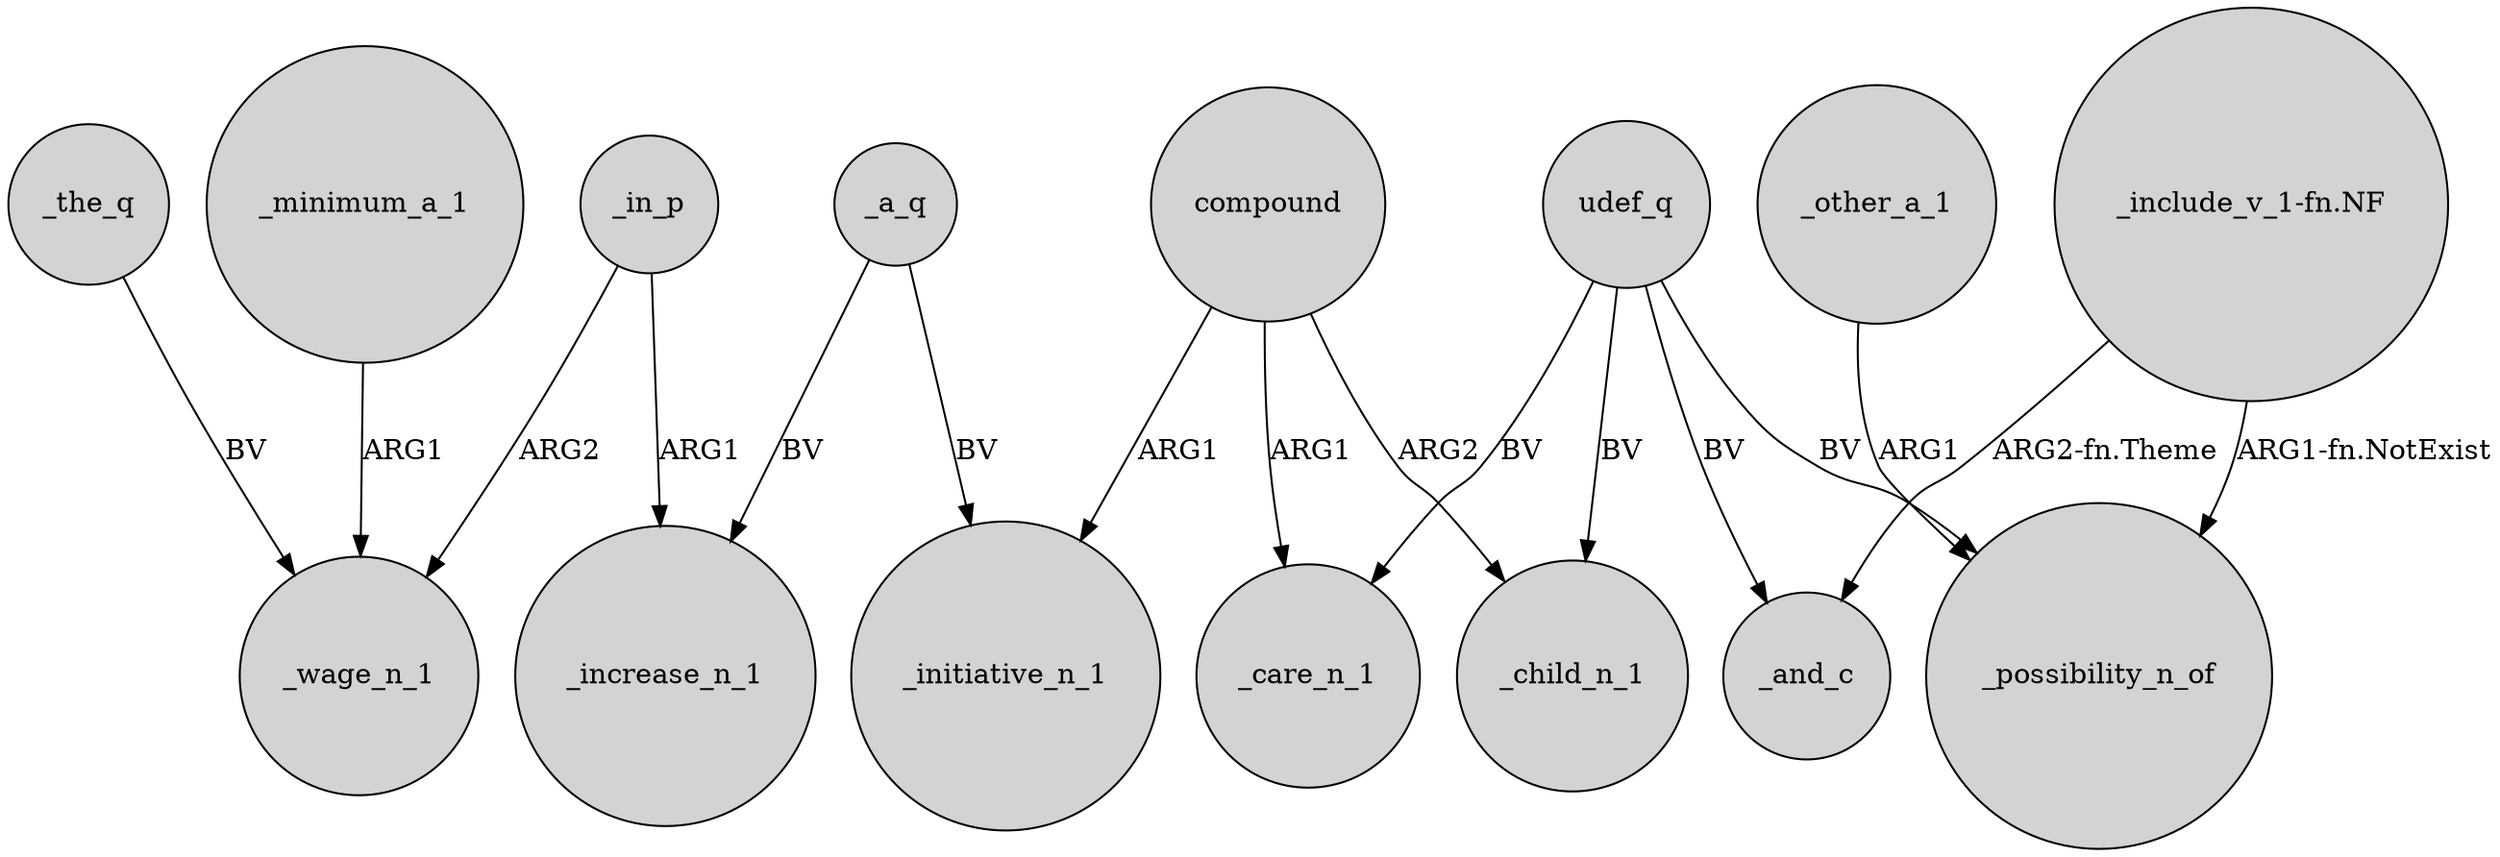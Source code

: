 digraph {
	node [shape=circle style=filled]
	_minimum_a_1 -> _wage_n_1 [label=ARG1]
	udef_q -> _care_n_1 [label=BV]
	_the_q -> _wage_n_1 [label=BV]
	_other_a_1 -> _possibility_n_of [label=ARG1]
	compound -> _care_n_1 [label=ARG1]
	compound -> _child_n_1 [label=ARG2]
	_a_q -> _increase_n_1 [label=BV]
	udef_q -> _child_n_1 [label=BV]
	udef_q -> _and_c [label=BV]
	_in_p -> _increase_n_1 [label=ARG1]
	_in_p -> _wage_n_1 [label=ARG2]
	"_include_v_1-fn.NF" -> _and_c [label="ARG2-fn.Theme"]
	compound -> _initiative_n_1 [label=ARG1]
	_a_q -> _initiative_n_1 [label=BV]
	udef_q -> _possibility_n_of [label=BV]
	"_include_v_1-fn.NF" -> _possibility_n_of [label="ARG1-fn.NotExist"]
}
